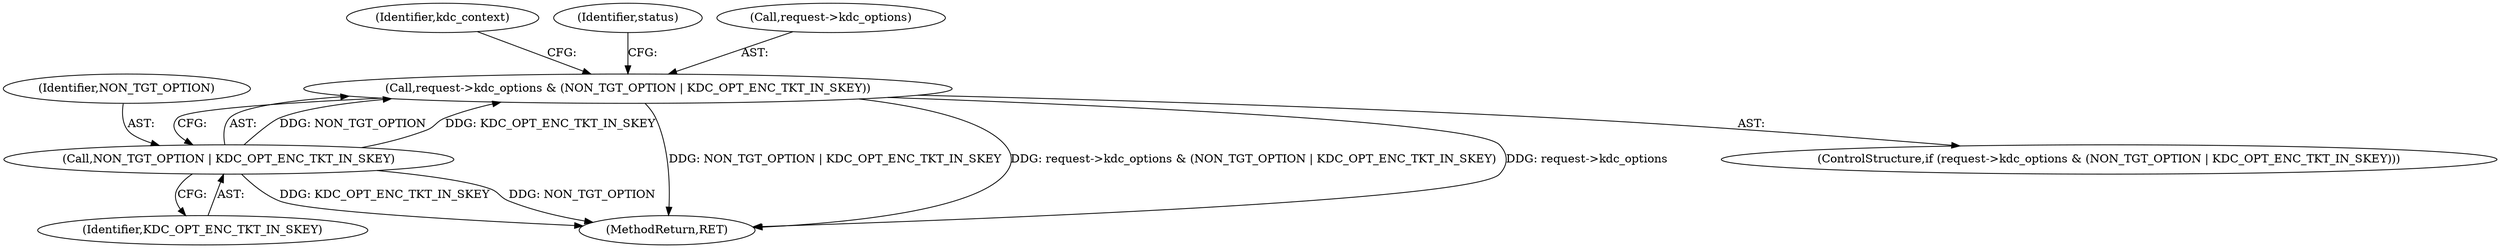digraph "0_krb5_ffb35baac6981f9e8914f8f3bffd37f284b85970_2@pointer" {
"1000115" [label="(Call,request->kdc_options & (NON_TGT_OPTION | KDC_OPT_ENC_TKT_IN_SKEY))"];
"1000119" [label="(Call,NON_TGT_OPTION | KDC_OPT_ENC_TKT_IN_SKEY)"];
"1000120" [label="(Identifier,NON_TGT_OPTION)"];
"1000115" [label="(Call,request->kdc_options & (NON_TGT_OPTION | KDC_OPT_ENC_TKT_IN_SKEY))"];
"1000132" [label="(Identifier,kdc_context)"];
"1000119" [label="(Call,NON_TGT_OPTION | KDC_OPT_ENC_TKT_IN_SKEY)"];
"1000178" [label="(MethodReturn,RET)"];
"1000121" [label="(Identifier,KDC_OPT_ENC_TKT_IN_SKEY)"];
"1000125" [label="(Identifier,status)"];
"1000116" [label="(Call,request->kdc_options)"];
"1000114" [label="(ControlStructure,if (request->kdc_options & (NON_TGT_OPTION | KDC_OPT_ENC_TKT_IN_SKEY)))"];
"1000115" -> "1000114"  [label="AST: "];
"1000115" -> "1000119"  [label="CFG: "];
"1000116" -> "1000115"  [label="AST: "];
"1000119" -> "1000115"  [label="AST: "];
"1000125" -> "1000115"  [label="CFG: "];
"1000132" -> "1000115"  [label="CFG: "];
"1000115" -> "1000178"  [label="DDG: NON_TGT_OPTION | KDC_OPT_ENC_TKT_IN_SKEY"];
"1000115" -> "1000178"  [label="DDG: request->kdc_options & (NON_TGT_OPTION | KDC_OPT_ENC_TKT_IN_SKEY)"];
"1000115" -> "1000178"  [label="DDG: request->kdc_options"];
"1000119" -> "1000115"  [label="DDG: NON_TGT_OPTION"];
"1000119" -> "1000115"  [label="DDG: KDC_OPT_ENC_TKT_IN_SKEY"];
"1000119" -> "1000121"  [label="CFG: "];
"1000120" -> "1000119"  [label="AST: "];
"1000121" -> "1000119"  [label="AST: "];
"1000119" -> "1000178"  [label="DDG: KDC_OPT_ENC_TKT_IN_SKEY"];
"1000119" -> "1000178"  [label="DDG: NON_TGT_OPTION"];
}
